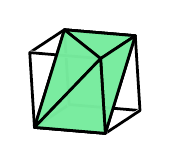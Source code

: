 % polymake for julian
% Sun Jul  8 17:40:35 2018
% unnamed

\begin{tikzpicture}[x  = {(0.9cm,-0.076cm)},
                    y  = {(-0.06cm,0.95cm)},
                    z  = {(-0.44cm,-0.29cm)},
                    scale = 0.5,
                    color = {lightgray}]


  % DEF POINTS
  \coordinate (v0_unnamed__1) at (1, 1, 1);
  \coordinate (v1_unnamed__1) at (1, 1, -1);
  \coordinate (v2_unnamed__1) at (1, -1, 1);
  \coordinate (v3_unnamed__1) at (-1, 1, 1);
  \coordinate (v4_unnamed__1) at (1, -1, -1);
  \coordinate (v5_unnamed__1) at (-1, 1, -1);
  \coordinate (v6_unnamed__1) at (-1, -1, 1);
  \coordinate (v7_unnamed__1) at (-1, -1, -1);


  % EDGES STYLE
  \definecolor{edgecolor_unnamed__1}{rgb}{ 0,0,0 }
  \tikzstyle{facestyle_unnamed__1} = [fill=none, fill opacity=0.85, preaction={draw=white, line cap=round, line width=1.5 pt}, draw=edgecolor_unnamed__1, line width=1 pt, line cap=round, line join=round]


  % FACES and EDGES and POINTS in the right order
  \draw[facestyle_unnamed__1] (v2_unnamed__1) -- (v6_unnamed__1) -- (v7_unnamed__1) -- (v4_unnamed__1) -- (v2_unnamed__1) -- cycle;
  \draw[facestyle_unnamed__1] (v7_unnamed__1) -- (v6_unnamed__1) -- (v3_unnamed__1) -- (v5_unnamed__1) -- (v7_unnamed__1) -- cycle;
  \draw[facestyle_unnamed__1] (v7_unnamed__1) -- (v5_unnamed__1) -- (v1_unnamed__1) -- (v4_unnamed__1) -- (v7_unnamed__1) -- cycle;


  %POINTS


  %FACETS
  \draw[facestyle_unnamed__1] (v5_unnamed__1) -- (v3_unnamed__1) -- (v0_unnamed__1) -- (v1_unnamed__1) -- (v5_unnamed__1) -- cycle;


  %POINTS


  %FACETS
  \draw[facestyle_unnamed__1] (v0_unnamed__1) -- (v2_unnamed__1) -- (v4_unnamed__1) -- (v1_unnamed__1) -- (v0_unnamed__1) -- cycle;


  %POINTS


  %FACETS
  \draw[facestyle_unnamed__1] (v3_unnamed__1) -- (v6_unnamed__1) -- (v2_unnamed__1) -- (v0_unnamed__1) -- (v3_unnamed__1) -- cycle;


  %POINTS


  %FACETS

  % DEF POINTS
  \coordinate (v0_unnamed__2) at (1, 1, 1);
  \coordinate (v1_unnamed__2) at (1, 1, -1);
  \coordinate (v2_unnamed__2) at (1, -1, 1);
  \coordinate (v3_unnamed__2) at (-1, 1, -1);
  \coordinate (v4_unnamed__2) at (-1, -1, 1);


  % EDGES STYLE
  \definecolor{edgecolor_unnamed__2}{rgb}{ 0,0,0 }

  % FACES STYLE
  \definecolor{facetcolor_unnamed__2}{rgb}{ 0.467,0.925,0.62 }

  \tikzstyle{facestyle_unnamed__2} = [fill=facetcolor_unnamed__2, fill opacity=0.85, draw=edgecolor_unnamed__2, line width=1 pt, line cap=round, line join=round]


  % FACES and EDGES and POINTS in the right order
  \draw[facestyle_unnamed__2] (v4_unnamed__2) -- (v3_unnamed__2) -- (v1_unnamed__2) -- (v2_unnamed__2) -- (v4_unnamed__2) -- cycle;
  \draw[facestyle_unnamed__2] (v3_unnamed__2) -- (v0_unnamed__2) -- (v1_unnamed__2) -- (v3_unnamed__2) -- cycle;
  \draw[facestyle_unnamed__2] (v1_unnamed__2) -- (v0_unnamed__2) -- (v2_unnamed__2) -- (v1_unnamed__2) -- cycle;


  %POINTS


  %FACETS
  \draw[facestyle_unnamed__2] (v4_unnamed__2) -- (v0_unnamed__2) -- (v3_unnamed__2) -- (v4_unnamed__2) -- cycle;


  %POINTS


  %FACETS
  \draw[facestyle_unnamed__2] (v4_unnamed__2) -- (v2_unnamed__2) -- (v0_unnamed__2) -- (v4_unnamed__2) -- cycle;


  %POINTS


  %FACETS

\end{tikzpicture}
